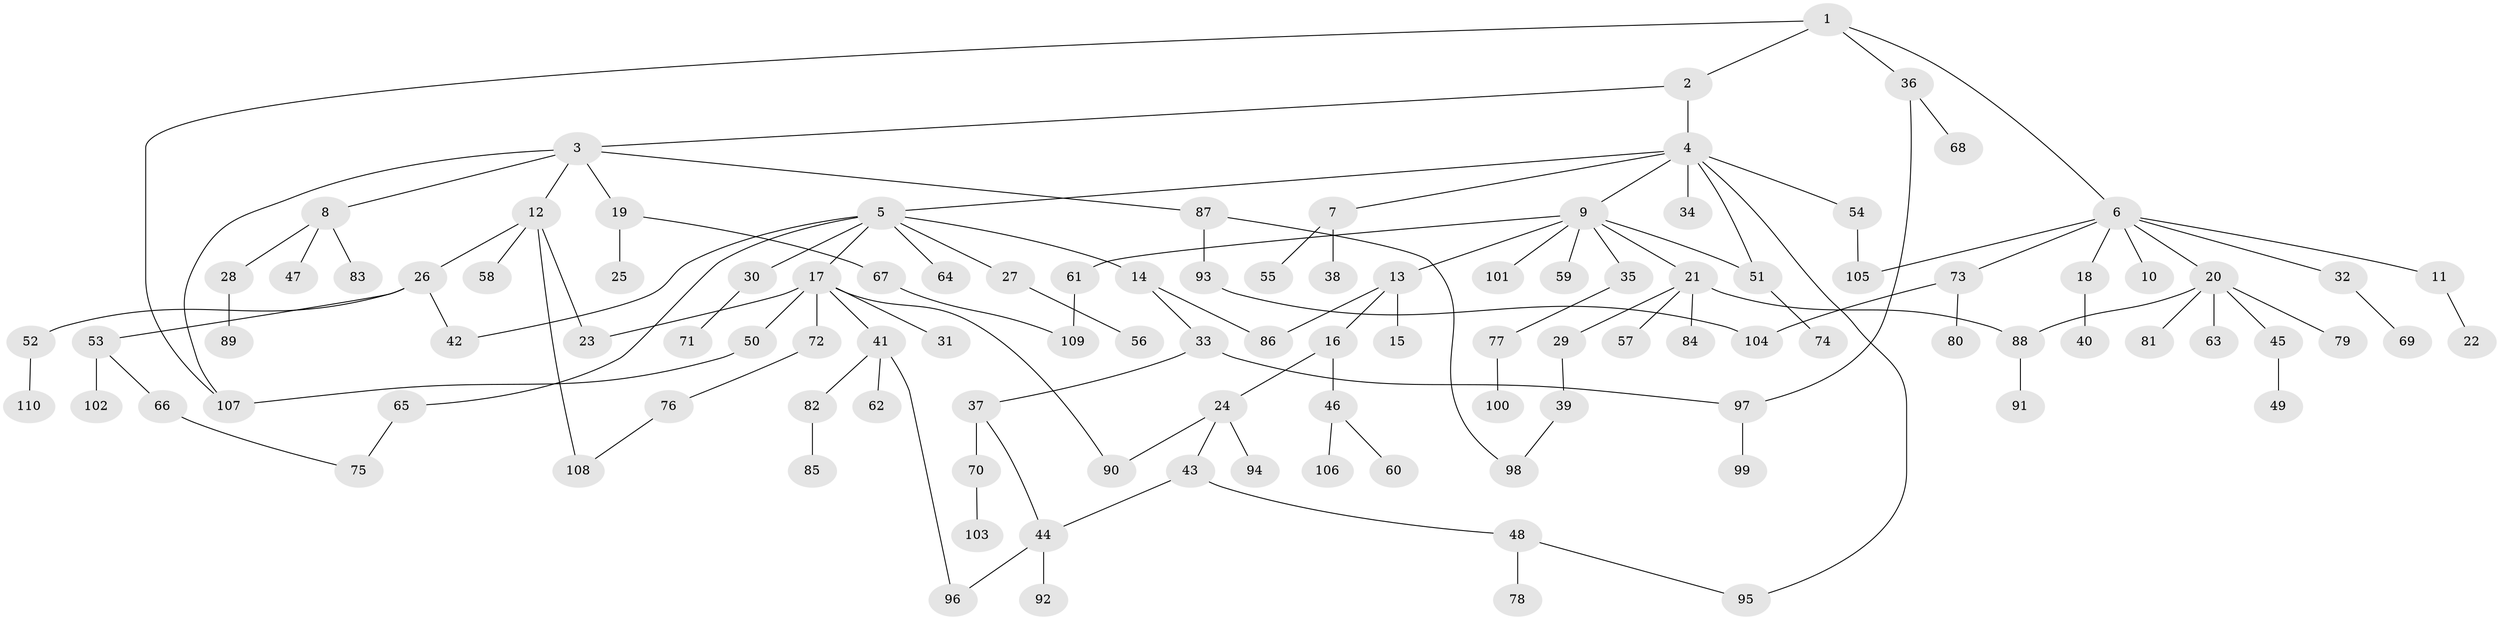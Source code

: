 // Generated by graph-tools (version 1.1) at 2025/10/02/27/25 16:10:51]
// undirected, 110 vertices, 127 edges
graph export_dot {
graph [start="1"]
  node [color=gray90,style=filled];
  1;
  2;
  3;
  4;
  5;
  6;
  7;
  8;
  9;
  10;
  11;
  12;
  13;
  14;
  15;
  16;
  17;
  18;
  19;
  20;
  21;
  22;
  23;
  24;
  25;
  26;
  27;
  28;
  29;
  30;
  31;
  32;
  33;
  34;
  35;
  36;
  37;
  38;
  39;
  40;
  41;
  42;
  43;
  44;
  45;
  46;
  47;
  48;
  49;
  50;
  51;
  52;
  53;
  54;
  55;
  56;
  57;
  58;
  59;
  60;
  61;
  62;
  63;
  64;
  65;
  66;
  67;
  68;
  69;
  70;
  71;
  72;
  73;
  74;
  75;
  76;
  77;
  78;
  79;
  80;
  81;
  82;
  83;
  84;
  85;
  86;
  87;
  88;
  89;
  90;
  91;
  92;
  93;
  94;
  95;
  96;
  97;
  98;
  99;
  100;
  101;
  102;
  103;
  104;
  105;
  106;
  107;
  108;
  109;
  110;
  1 -- 2;
  1 -- 6;
  1 -- 36;
  1 -- 107;
  2 -- 3;
  2 -- 4;
  3 -- 8;
  3 -- 12;
  3 -- 19;
  3 -- 87;
  3 -- 107;
  4 -- 5;
  4 -- 7;
  4 -- 9;
  4 -- 34;
  4 -- 51;
  4 -- 54;
  4 -- 95;
  5 -- 14;
  5 -- 17;
  5 -- 27;
  5 -- 30;
  5 -- 64;
  5 -- 65;
  5 -- 42;
  6 -- 10;
  6 -- 11;
  6 -- 18;
  6 -- 20;
  6 -- 32;
  6 -- 73;
  6 -- 105;
  7 -- 38;
  7 -- 55;
  8 -- 28;
  8 -- 47;
  8 -- 83;
  9 -- 13;
  9 -- 21;
  9 -- 35;
  9 -- 59;
  9 -- 61;
  9 -- 101;
  9 -- 51;
  11 -- 22;
  12 -- 23;
  12 -- 26;
  12 -- 58;
  12 -- 108;
  13 -- 15;
  13 -- 16;
  13 -- 86;
  14 -- 33;
  14 -- 86;
  16 -- 24;
  16 -- 46;
  17 -- 31;
  17 -- 41;
  17 -- 50;
  17 -- 72;
  17 -- 23;
  17 -- 90;
  18 -- 40;
  19 -- 25;
  19 -- 67;
  20 -- 45;
  20 -- 63;
  20 -- 79;
  20 -- 81;
  20 -- 88;
  21 -- 29;
  21 -- 57;
  21 -- 84;
  21 -- 88;
  24 -- 43;
  24 -- 90;
  24 -- 94;
  26 -- 42;
  26 -- 52;
  26 -- 53;
  27 -- 56;
  28 -- 89;
  29 -- 39;
  30 -- 71;
  32 -- 69;
  33 -- 37;
  33 -- 97;
  35 -- 77;
  36 -- 68;
  36 -- 97;
  37 -- 70;
  37 -- 44;
  39 -- 98;
  41 -- 62;
  41 -- 82;
  41 -- 96;
  43 -- 44;
  43 -- 48;
  44 -- 92;
  44 -- 96;
  45 -- 49;
  46 -- 60;
  46 -- 106;
  48 -- 78;
  48 -- 95;
  50 -- 107;
  51 -- 74;
  52 -- 110;
  53 -- 66;
  53 -- 102;
  54 -- 105;
  61 -- 109;
  65 -- 75;
  66 -- 75;
  67 -- 109;
  70 -- 103;
  72 -- 76;
  73 -- 80;
  73 -- 104;
  76 -- 108;
  77 -- 100;
  82 -- 85;
  87 -- 93;
  87 -- 98;
  88 -- 91;
  93 -- 104;
  97 -- 99;
}
